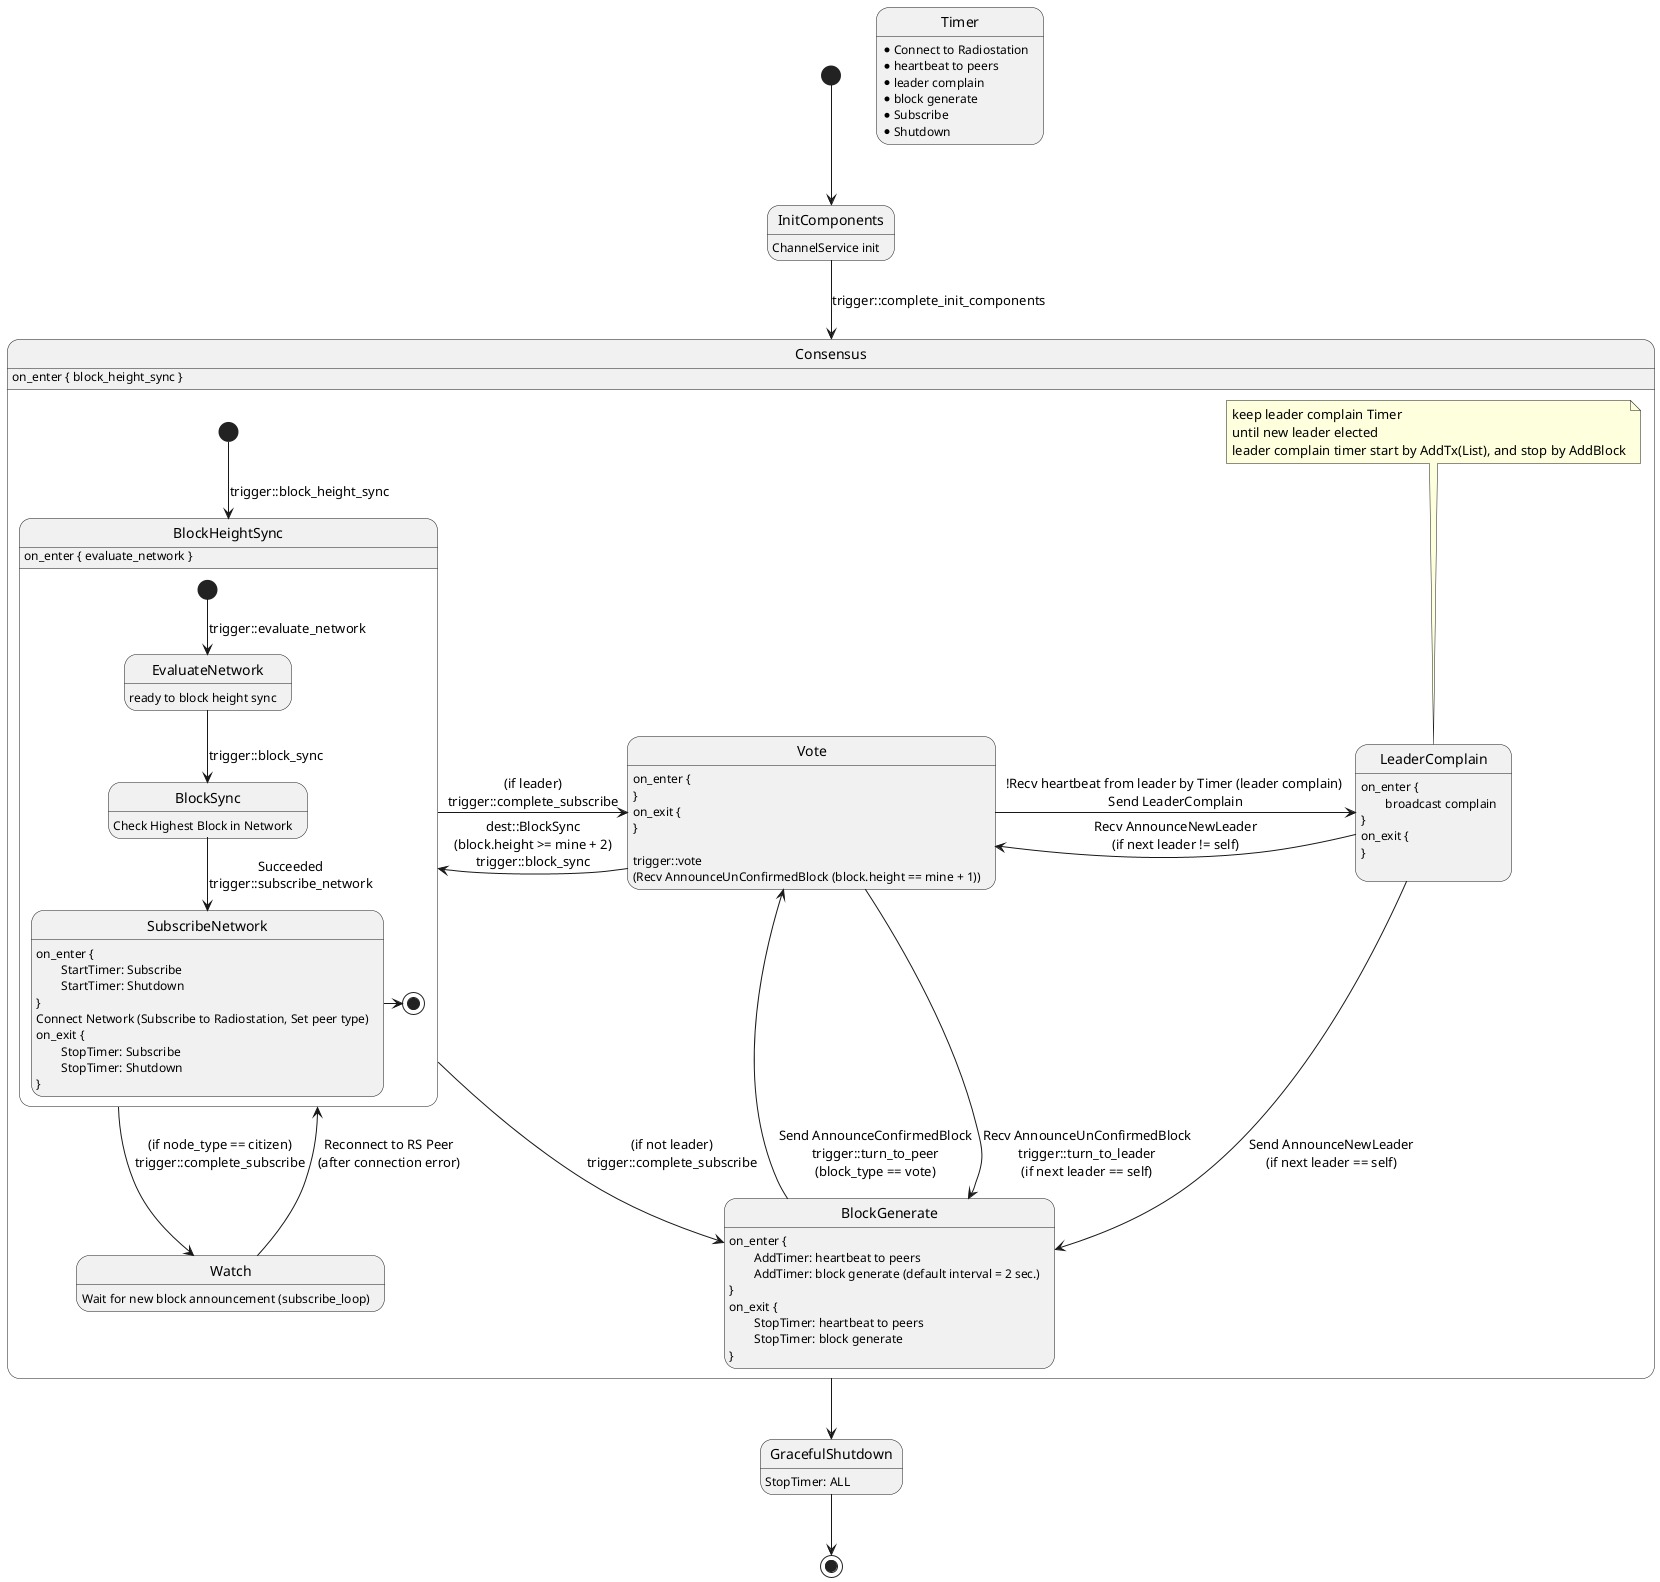 @startuml State Machine in Siever

[*] --> InitComponents
InitComponents: ChannelService init

InitComponents --> Consensus : trigger::complete_init_components

state Timer
Timer: * Connect to Radiostation
Timer: * heartbeat to peers
Timer: * leader complain
Timer: * block generate
Timer: * Subscribe
Timer: * Shutdown

state Consensus {
    Consensus: on_enter { block_height_sync }
    [*] --> BlockHeightSync : trigger::block_height_sync

    state BlockHeightSync {
        [*] --> EvaluateNetwork : trigger::evaluate_network

        EvaluateNetwork: ready to block height sync
        EvaluateNetwork --> BlockSync : \ntrigger::block_sync
        
        BlockSync: Check Highest Block in Network
        BlockSync --> SubscribeNetwork : Succeeded\ntrigger::subscribe_network

        SubscribeNetwork: on_enter {
        SubscribeNetwork: \tStartTimer: Subscribe
        SubscribeNetwork: \tStartTimer: Shutdown
        SubscribeNetwork:}
        SubscribeNetwork: Connect Network (Subscribe to Radiostation, Set peer type)
        SubscribeNetwork: on_exit {
        SubscribeNetwork: \tStopTimer: Subscribe
        SubscribeNetwork: \tStopTimer: Shutdown
        SubscribeNetwork:}
        SubscribeNetwork -right-> [*]
    }
    BlockHeightSync: on_enter { evaluate_network }
    BlockHeightSync --> BlockGenerate: (if not leader)\ntrigger::complete_subscribe
    BlockHeightSync -> Vote: (if leader)\ntrigger::complete_subscribe
    BlockHeightSync -> Watch: (if node_type == citizen)\ntrigger::complete_subscribe
    
    Watch: Wait for new block announcement (subscribe_loop)
    Watch --> BlockHeightSync: Reconnect to RS Peer\n(after connection error)
    Vote: on_enter {
    Vote: }
    Vote: on_exit {
    Vote: }
    Vote: 
    Vote: trigger::vote\n(Recv AnnounceUnConfirmedBlock (block.height == mine + 1))
    Vote -left-> BlockHeightSync : dest::BlockSync\n(block.height >= mine + 2)\ntrigger::block_sync
    Vote -> BlockGenerate : Recv AnnounceUnConfirmedBlock\ntrigger::turn_to_leader\n(if next leader == self)
    Vote -> LeaderComplain : !Recv heartbeat from leader by Timer (leader complain) \nSend LeaderComplain

    BlockGenerate: on_enter {
    BlockGenerate: \tAddTimer: heartbeat to peers
    BlockGenerate: \tAddTimer: block generate (default interval = 2 sec.)
    BlockGenerate: }
    BlockGenerate: on_exit {
    BlockGenerate: \tStopTimer: heartbeat to peers
    BlockGenerate: \tStopTimer: block generate
    BlockGenerate: }
    BlockGenerate -> Vote : Send AnnounceConfirmedBlock\ntrigger::turn_to_peer\n(block_type == vote)

    state LeaderComplain
    note top of LeaderComplain
      keep leader complain Timer
      until new leader elected
      leader complain timer start by AddTx(List), and stop by AddBlock
    end note
    LeaderComplain -> Vote : Recv AnnounceNewLeader\n(if next leader != self)
    LeaderComplain --> BlockGenerate : Send AnnounceNewLeader\n(if next leader == self)
    LeaderComplain: on_enter {
    LeaderComplain: \tbroadcast complain
    LeaderComplain: }
    LeaderComplain: on_exit {
    LeaderComplain: }
    LeaderComplain: 
}

Consensus --> GracefulShutdown

GracefulShutdown: StopTimer: ALL
GracefulShutdown --> [*]

@enduml